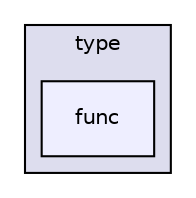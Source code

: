 digraph "func" {
  bgcolor=transparent;
  compound=true
  node [ fontsize="10", fontname="Helvetica"];
  edge [ labelfontsize="10", labelfontname="Helvetica"];
  subgraph clusterdir_6e3689650c6effb3b07875eecab1ea11 {
    graph [ bgcolor="#ddddee", pencolor="black", label="type" fontname="Helvetica", fontsize="10", URL="dir_6e3689650c6effb3b07875eecab1ea11.html"]
  dir_b3206017f8c0a8db1c1257e9bf2e73b6 [shape=box, label="func", style="filled", fillcolor="#eeeeff", pencolor="black", URL="dir_b3206017f8c0a8db1c1257e9bf2e73b6.html"];
  }
}
